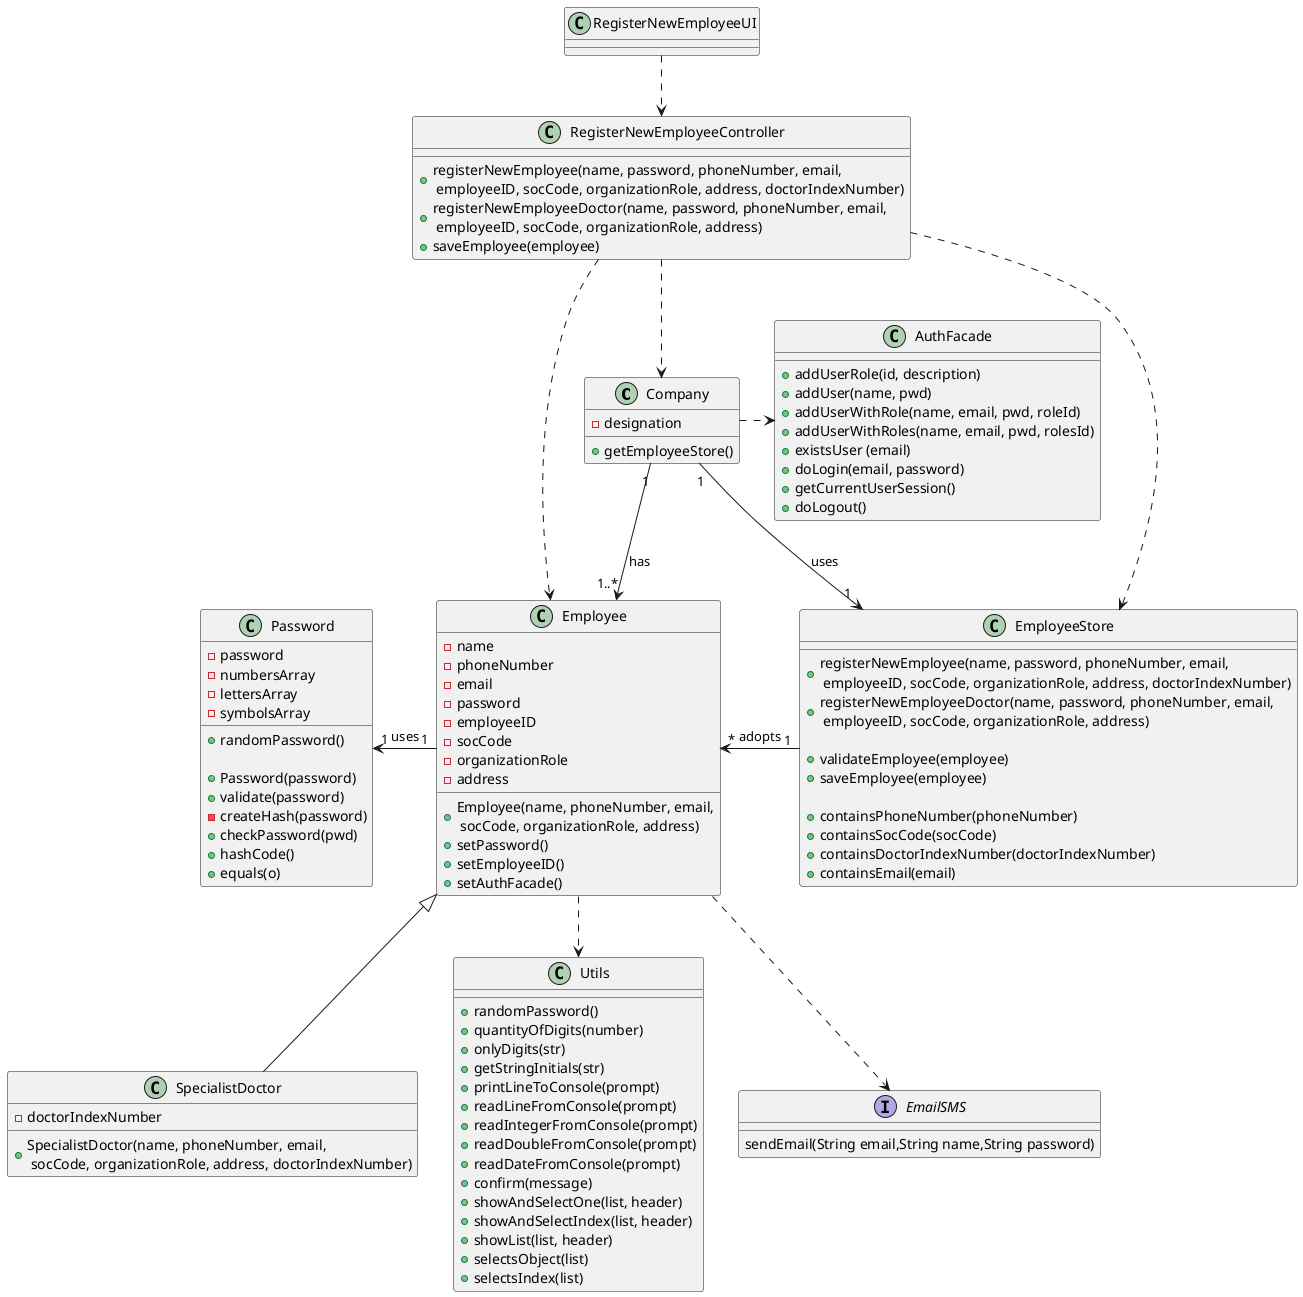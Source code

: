 @startuml
'https://plantuml.com/class-diagram

class Company{
    - designation

    + getEmployeeStore()
}

class Employee{
    - name
    - phoneNumber
    - email
    - password
    - employeeID
    - socCode
    - organizationRole
    - address

    + Employee(name, phoneNumber, email,\n socCode, organizationRole, address)
    + setPassword()
    + setEmployeeID()
    + setAuthFacade()
}

class SpecialistDoctor{
    - doctorIndexNumber

    + SpecialistDoctor(name, phoneNumber, email,\n socCode, organizationRole, address, doctorIndexNumber)
}

class RegisterNewEmployeeUI{
}

class Password{
    - password
    - numbersArray
    - lettersArray
    - symbolsArray

    + randomPassword()

    + Password(password)
    + validate(password)
    - createHash(password)
    + checkPassword(pwd)
    + hashCode()
    + equals(o)
}

class RegisterNewEmployeeController{
    + registerNewEmployee(name, password, phoneNumber, email,\n employeeID, socCode, organizationRole, address, doctorIndexNumber)
    + registerNewEmployeeDoctor(name, password, phoneNumber, email,\n employeeID, socCode, organizationRole, address)
    + saveEmployee(employee)
}

class EmployeeStore{
    + registerNewEmployee(name, password, phoneNumber, email,\n employeeID, socCode, organizationRole, address, doctorIndexNumber)
    + registerNewEmployeeDoctor(name, password, phoneNumber, email,\n employeeID, socCode, organizationRole, address)

    + validateEmployee(employee)
    + saveEmployee(employee)

    + containsPhoneNumber(phoneNumber)
    + containsSocCode(socCode)
    + containsDoctorIndexNumber(doctorIndexNumber)
    + containsEmail(email)
}

class Utils{
    + randomPassword()
    + quantityOfDigits(number)
    + onlyDigits(str)
    + getStringInitials(str)
    + printLineToConsole(prompt)
    + readLineFromConsole(prompt)
    + readIntegerFromConsole(prompt)
    + readDoubleFromConsole(prompt)
    + readDateFromConsole(prompt)
    + confirm(message)
    + showAndSelectOne(list, header)
    + showAndSelectIndex(list, header)
    + showList(list, header)
    + selectsObject(list)
    + selectsIndex(list)

}

class AuthFacade{
    + addUserRole(id, description)
    + addUser(name, pwd)
    + addUserWithRole(name, email, pwd, roleId)
    + addUserWithRoles(name, email, pwd, rolesId)
    + existsUser (email)
    + doLogin(email, password)
    + getCurrentUserSession()
    + doLogout()
}

interface EmailSMS{
    sendEmail(String email,String name,String password)
}

Company "1" --> "1..*" Employee: has
Company "1" --> "1" EmployeeStore: uses
Company .> AuthFacade

Employee <|-- SpecialistDoctor
Employee "*" <- "1" EmployeeStore: adopts
Employee ..> Utils
Employee ..> EmailSMS

Password "1" <- "1" Employee: uses

RegisterNewEmployeeController ..> Company
RegisterNewEmployeeController ..> Employee
RegisterNewEmployeeController ..> EmployeeStore

RegisterNewEmployeeUI ..> RegisterNewEmployeeController

@enduml